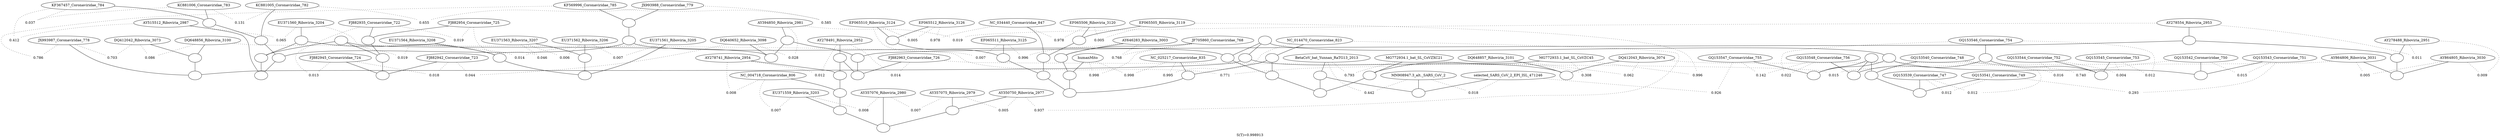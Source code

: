 graph "tree" {
label="S(T)=0.998913";
0 [label="DQ648856_Riboviria_3100"];
1 [label="EU371562_Riboviria_3206"];
2 [label="EU371560_Riboviria_3204"];
3 [label="JX993987_Coronaviridae_778"];
4 [label="EU371564_Riboviria_3208"];
5 [label="JF705860_Coronaviridae_768"];
6 [label="DQ640652_Riboviria_3098"];
7 [label="EF065506_Riboviria_3120"];
8 [label="FJ882954_Coronaviridae_725"];
9 [label="AY864805_Riboviria_3030"];
10 [label="BetaCoV_bat_Yunnan_RaTG13_2013"];
11 [label="DQ412043_Riboviria_3074"];
12 [label="GQ153540_Coronaviridae_748"];
13 [label="NC_014470_Coronaviridae_823"];
14 [label="AY357076_Riboviria_2980"];
15 [label="KC881005_Coronaviridae_782"];
16 [label="EF065510_Riboviria_3124"];
17 [label="AY278741_Riboviria_2954"];
18 [label="AY278554_Riboviria_2953"];
19 [label="AY864806_Riboviria_3031"];
20 [label="FJ882963_Coronaviridae_726"];
21 [label="GQ153539_Coronaviridae_747"];
22 [label="MG772933.1_bat_SL_CoVZC45"];
23 [label="GQ153545_Coronaviridae_753"];
24 [label="NC_025217_Coronaviridae_835"];
25 [label="EF065505_Riboviria_3119"];
26 [label="KC881006_Coronaviridae_783"];
27 [label="GQ153543_Coronaviridae_751"];
28 [label="GQ153541_Coronaviridae_749"];
29 [label="AY357075_Riboviria_2979"];
30 [label="EU371563_Riboviria_3207"];
31 [label="AY515512_Riboviria_2987"];
32 [label="AY394850_Riboviria_2981"];
33 [label="KF569996_Coronaviridae_785"];
34 [label="KF367457_Coronaviridae_784"];
35 [label="DQ648857_Riboviria_3101"];
36 [label="GQ153544_Coronaviridae_752"];
37 [label="JX993988_Coronaviridae_779"];
38 [label="AY646283_Riboviria_3003"];
39 [label="FJ882945_Coronaviridae_724"];
40 [label="GQ153548_Coronaviridae_756"];
41 [label="GQ153542_Coronaviridae_750"];
42 [label="EF065511_Riboviria_3125"];
43 [label="MN908947.3_alt._SARS_CoV_2"];
44 [label="DQ412042_Riboviria_3073"];
45 [label="AY278488_Riboviria_2951"];
46 [label="AY278491_Riboviria_2952"];
47 [label="EF065512_Riboviria_3126"];
48 [label="GQ153547_Coronaviridae_755"];
49 [label="MG772934.1_bat_SL_CoVZXC21"];
50 [label="FJ882942_Coronaviridae_723"];
51 [label="GQ153546_Coronaviridae_754"];
52 [label="humanMito"];
53 [label="NC_034440_Coronaviridae_847"];
54 [label="EU371561_Riboviria_3205"];
55 [label="AY350750_Riboviria_2977"];
56 [label="FJ882935_Coronaviridae_722"];
57 [label="selected_SARS_CoV_2_EPI_ISL_471246"];
58 [label="EU371559_Riboviria_3203"];
59 [label="NC_004718_Coronaviridae_806"];
60 [label=""];
61 [label=""];
62 [label=""];
63 [label=""];
64 [label=""];
65 [label=""];
66 [label=""];
67 [label=""];
68 [label=""];
69 [label=""];
70 [label=""];
71 [label=""];
72 [label=""];
73 [label=""];
74 [label=""];
75 [label=""];
76 [label=""];
77 [label=""];
78 [label=""];
79 [label=""];
80 [label=""];
81 [label=""];
82 [label=""];
83 [label=""];
84 [label=""];
85 [label=""];
86 [label=""];
87 [label=""];
88 [label=""];
89 [label=""];
90 [label=""];
91 [label=""];
92 [label=""];
93 [label=""];
94 [label=""];
95 [label=""];
96 [label=""];
97 [label=""];
98 [label=""];
99 [label=""];
100 [label=""];
101 [label=""];
102 [label=""];
103 [label=""];
104 [label=""];
105 [label=""];
106 [label=""];
107 [label=""];
108 [label=""];
109 [label=""];
110 [label=""];
111 [label=""];
112 [label=""];
113 [label=""];
114 [label=""];
115 [label=""];
116 [label=""];
117 [label=""];
0 -- 69 [weight="2"];
1 -- 73 [weight="2"];
2 -- 63 [weight="2"];
3 -- 82 [weight="2"];
4 -- 75 [weight="2"];
5 -- 84 [weight="2"];
6 -- 110 [weight="2"];
7 -- 95 [weight="2"];
8 -- 90 [weight="2"];
9 -- 117 [weight="2"];
10 -- 81 [weight="2"];
11 -- 98 [weight="2"];
12 -- 87 [weight="2"];
13 -- 64 [weight="2"];
14 -- 109 [weight="2"];
15 -- 62 [weight="2"];
16 -- 88 [weight="2"];
17 -- 91 [weight="2"];
18 -- 78 [weight="2"];
19 -- 117 [weight="2"];
20 -- 116 [weight="2"];
21 -- 100 [weight="2"];
22 -- 70 [weight="2"];
23 -- 76 [weight="2"];
24 -- 71 [weight="2"];
25 -- 95 [weight="2"];
26 -- 61 [weight="2"];
27 -- 115 [weight="2"];
28 -- 100 [weight="2"];
29 -- 80 [weight="2"];
30 -- 73 [weight="2"];
31 -- 103 [weight="2"];
32 -- 89 [weight="2"];
33 -- 65 [weight="2"];
34 -- 61 [weight="2"];
35 -- 98 [weight="2"];
36 -- 76 [weight="2"];
37 -- 65 [weight="2"];
38 -- 84 [weight="2"];
39 -- 114 [weight="2"];
40 -- 83 [weight="2"];
41 -- 115 [weight="2"];
42 -- 102 [weight="2"];
43 -- 85 [weight="2"];
44 -- 69 [weight="2"];
45 -- 111 [weight="2"];
46 -- 66 [weight="2"];
47 -- 88 [weight="2"];
48 -- 108 [weight="2"];
49 -- 70 [weight="2"];
50 -- 114 [weight="2"];
51 -- 74 [weight="2"];
52 -- 104 [weight="2"];
53 -- 107 [weight="2"];
54 -- 106 [weight="2"];
55 -- 80 [weight="2"];
56 -- 90 [weight="2"];
57 -- 85 [weight="2"];
58 -- 97 [weight="2"];
59 -- 94 [weight="2"];
60 -- 83 [weight="2"];
60 -- 87 [weight="2"];
60 -- 108 [weight="2"];
61 -- 62 [weight="2"];
62 -- 72 [weight="2"];
63 -- 75 [weight="2"];
63 -- 99 [weight="2"];
64 -- 71 [weight="2"];
64 -- 93 [weight="2"];
65 -- 68 [weight="2"];
66 -- 91 [weight="2"];
66 -- 116 [weight="2"];
67 -- 79 [weight="2"];
67 -- 86 [weight="2"];
67 -- 101 [weight="2"];
68 -- 72 [weight="2"];
68 -- 86 [weight="2"];
69 -- 82 [weight="2"];
70 -- 96 [weight="2"];
71 -- 113 [weight="2"];
72 -- 103 [weight="2"];
73 -- 106 [weight="2"];
74 -- 76 [weight="2"];
74 -- 83 [weight="2"];
75 -- 106 [weight="2"];
77 -- 92 [weight="2"];
77 -- 99 [weight="2"];
77 -- 110 [weight="2"];
78 -- 105 [weight="2"];
78 -- 111 [weight="2"];
79 -- 82 [weight="2"];
79 -- 98 [weight="2"];
80 -- 109 [weight="2"];
81 -- 85 [weight="2"];
81 -- 96 [weight="2"];
84 -- 104 [weight="2"];
86 -- 93 [weight="2"];
87 -- 100 [weight="2"];
88 -- 102 [weight="2"];
89 -- 105 [weight="2"];
89 -- 110 [weight="2"];
90 -- 92 [weight="2"];
91 -- 94 [weight="2"];
92 -- 114 [weight="2"];
93 -- 96 [weight="2"];
94 -- 97 [weight="2"];
95 -- 107 [weight="2"];
97 -- 109 [weight="2"];
99 -- 103 [weight="2"];
101 -- 108 [weight="2"];
101 -- 115 [weight="2"];
102 -- 112 [weight="2"];
104 -- 113 [weight="2"];
105 -- 116 [weight="2"];
107 -- 112 [weight="2"];
111 -- 117 [weight="2"];
112 -- 113 [weight="2"];
0 -- 10118 [style="dotted"];
35 -- 10118 [style="dotted"];
10118 [label="0.771",color="white"];
35 -- 10119 [style="dotted"];
11 -- 10119 [style="dotted"];
10119 [label="0.062",color="white"];
11 -- 10120 [style="dotted"];
41 -- 10120 [style="dotted"];
10120 [label="0.740",color="white"];
41 -- 10121 [style="dotted"];
27 -- 10121 [style="dotted"];
10121 [label="0.015",color="white"];
27 -- 10122 [style="dotted"];
28 -- 10122 [style="dotted"];
10122 [label="0.293",color="white"];
28 -- 10123 [style="dotted"];
21 -- 10123 [style="dotted"];
10123 [label="0.012",color="white"];
21 -- 10124 [style="dotted"];
12 -- 10124 [style="dotted"];
10124 [label="0.012",color="white"];
12 -- 10125 [style="dotted"];
36 -- 10125 [style="dotted"];
10125 [label="0.016",color="white"];
36 -- 10126 [style="dotted"];
23 -- 10126 [style="dotted"];
10126 [label="0.004",color="white"];
23 -- 10127 [style="dotted"];
51 -- 10127 [style="dotted"];
10127 [label="0.012",color="white"];
51 -- 10128 [style="dotted"];
40 -- 10128 [style="dotted"];
10128 [label="0.022",color="white"];
40 -- 10129 [style="dotted"];
48 -- 10129 [style="dotted"];
10129 [label="0.142",color="white"];
48 -- 10130 [style="dotted"];
57 -- 10130 [style="dotted"];
10130 [label="0.926",color="white"];
57 -- 10131 [style="dotted"];
43 -- 10131 [style="dotted"];
10131 [label="0.018",color="white"];
43 -- 10132 [style="dotted"];
10 -- 10132 [style="dotted"];
10132 [label="0.442",color="white"];
10 -- 10133 [style="dotted"];
49 -- 10133 [style="dotted"];
10133 [label="0.793",color="white"];
49 -- 10134 [style="dotted"];
22 -- 10134 [style="dotted"];
10134 [label="0.308",color="white"];
22 -- 10135 [style="dotted"];
25 -- 10135 [style="dotted"];
10135 [label="0.996",color="white"];
25 -- 10136 [style="dotted"];
7 -- 10136 [style="dotted"];
10136 [label="0.005",color="white"];
7 -- 10137 [style="dotted"];
53 -- 10137 [style="dotted"];
10137 [label="0.978",color="white"];
53 -- 10138 [style="dotted"];
47 -- 10138 [style="dotted"];
10138 [label="0.978",color="white"];
47 -- 10139 [style="dotted"];
16 -- 10139 [style="dotted"];
10139 [label="0.005",color="white"];
16 -- 10140 [style="dotted"];
42 -- 10140 [style="dotted"];
10140 [label="0.007",color="white"];
42 -- 10141 [style="dotted"];
38 -- 10141 [style="dotted"];
10141 [label="0.996",color="white"];
38 -- 10142 [style="dotted"];
5 -- 10142 [style="dotted"];
10142 [label="0.768",color="white"];
5 -- 10143 [style="dotted"];
52 -- 10143 [style="dotted"];
10143 [label="0.998",color="white"];
52 -- 10144 [style="dotted"];
24 -- 10144 [style="dotted"];
10144 [label="0.998",color="white"];
24 -- 10145 [style="dotted"];
13 -- 10145 [style="dotted"];
10145 [label="0.995",color="white"];
13 -- 10146 [style="dotted"];
55 -- 10146 [style="dotted"];
10146 [label="0.937",color="white"];
55 -- 10147 [style="dotted"];
29 -- 10147 [style="dotted"];
10147 [label="0.005",color="white"];
29 -- 10148 [style="dotted"];
14 -- 10148 [style="dotted"];
10148 [label="0.007",color="white"];
14 -- 10149 [style="dotted"];
58 -- 10149 [style="dotted"];
10149 [label="0.008",color="white"];
58 -- 10150 [style="dotted"];
59 -- 10150 [style="dotted"];
10150 [label="0.007",color="white"];
59 -- 10151 [style="dotted"];
17 -- 10151 [style="dotted"];
10151 [label="0.008",color="white"];
17 -- 10152 [style="dotted"];
46 -- 10152 [style="dotted"];
10152 [label="0.012",color="white"];
46 -- 10153 [style="dotted"];
20 -- 10153 [style="dotted"];
10153 [label="0.014",color="white"];
20 -- 10154 [style="dotted"];
19 -- 10154 [style="dotted"];
10154 [label="0.015",color="white"];
19 -- 10155 [style="dotted"];
9 -- 10155 [style="dotted"];
10155 [label="0.005",color="white"];
9 -- 10156 [style="dotted"];
45 -- 10156 [style="dotted"];
10156 [label="0.009",color="white"];
45 -- 10157 [style="dotted"];
18 -- 10157 [style="dotted"];
10157 [label="0.011",color="white"];
18 -- 10158 [style="dotted"];
32 -- 10158 [style="dotted"];
10158 [label="0.019",color="white"];
32 -- 10159 [style="dotted"];
6 -- 10159 [style="dotted"];
10159 [label="0.028",color="white"];
6 -- 10160 [style="dotted"];
50 -- 10160 [style="dotted"];
10160 [label="0.044",color="white"];
50 -- 10161 [style="dotted"];
39 -- 10161 [style="dotted"];
10161 [label="0.018",color="white"];
39 -- 10162 [style="dotted"];
56 -- 10162 [style="dotted"];
10162 [label="0.013",color="white"];
56 -- 10163 [style="dotted"];
8 -- 10163 [style="dotted"];
10163 [label="0.019",color="white"];
8 -- 10164 [style="dotted"];
30 -- 10164 [style="dotted"];
10164 [label="0.046",color="white"];
30 -- 10165 [style="dotted"];
1 -- 10165 [style="dotted"];
10165 [label="0.006",color="white"];
1 -- 10166 [style="dotted"];
54 -- 10166 [style="dotted"];
10166 [label="0.007",color="white"];
54 -- 10167 [style="dotted"];
4 -- 10167 [style="dotted"];
10167 [label="0.014",color="white"];
4 -- 10168 [style="dotted"];
2 -- 10168 [style="dotted"];
10168 [label="0.019",color="white"];
2 -- 10169 [style="dotted"];
31 -- 10169 [style="dotted"];
10169 [label="0.065",color="white"];
31 -- 10170 [style="dotted"];
34 -- 10170 [style="dotted"];
10170 [label="0.412",color="white"];
34 -- 10171 [style="dotted"];
26 -- 10171 [style="dotted"];
10171 [label="0.037",color="white"];
26 -- 10172 [style="dotted"];
15 -- 10172 [style="dotted"];
10172 [label="0.131",color="white"];
15 -- 10173 [style="dotted"];
37 -- 10173 [style="dotted"];
10173 [label="0.655",color="white"];
37 -- 10174 [style="dotted"];
33 -- 10174 [style="dotted"];
10174 [label="0.585",color="white"];
33 -- 10175 [style="dotted"];
3 -- 10175 [style="dotted"];
10175 [label="0.786",color="white"];
3 -- 10176 [style="dotted"];
44 -- 10176 [style="dotted"];
10176 [label="0.703",color="white"];
44 -- 10177 [style="dotted"];
0 -- 10177 [style="dotted"];
10177 [label="0.086",color="white"];
}
